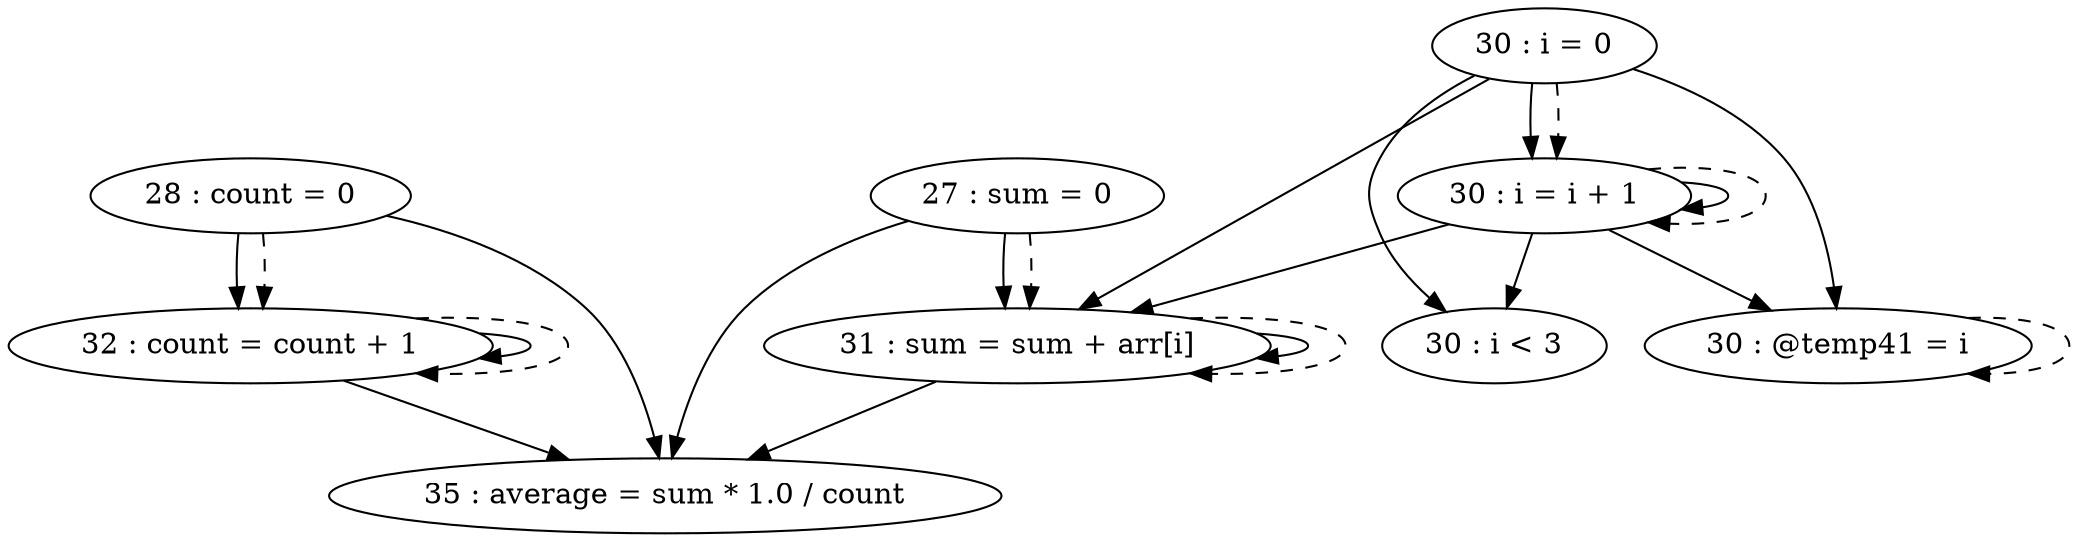 digraph G {
"27 : sum = 0"
"27 : sum = 0" -> "31 : sum = sum + arr[i]"
"27 : sum = 0" -> "35 : average = sum * 1.0 / count"
"27 : sum = 0" -> "31 : sum = sum + arr[i]" [style=dashed]
"28 : count = 0"
"28 : count = 0" -> "32 : count = count + 1"
"28 : count = 0" -> "35 : average = sum * 1.0 / count"
"28 : count = 0" -> "32 : count = count + 1" [style=dashed]
"30 : i = 0"
"30 : i = 0" -> "30 : i = i + 1"
"30 : i = 0" -> "31 : sum = sum + arr[i]"
"30 : i = 0" -> "30 : i < 3"
"30 : i = 0" -> "30 : @temp41 = i"
"30 : i = 0" -> "30 : i = i + 1" [style=dashed]
"30 : i < 3"
"31 : sum = sum + arr[i]"
"31 : sum = sum + arr[i]" -> "31 : sum = sum + arr[i]"
"31 : sum = sum + arr[i]" -> "35 : average = sum * 1.0 / count"
"31 : sum = sum + arr[i]" -> "31 : sum = sum + arr[i]" [style=dashed]
"32 : count = count + 1"
"32 : count = count + 1" -> "32 : count = count + 1"
"32 : count = count + 1" -> "35 : average = sum * 1.0 / count"
"32 : count = count + 1" -> "32 : count = count + 1" [style=dashed]
"30 : @temp41 = i"
"30 : @temp41 = i" -> "30 : @temp41 = i" [style=dashed]
"30 : i = i + 1"
"30 : i = i + 1" -> "30 : i = i + 1"
"30 : i = i + 1" -> "31 : sum = sum + arr[i]"
"30 : i = i + 1" -> "30 : i < 3"
"30 : i = i + 1" -> "30 : @temp41 = i"
"30 : i = i + 1" -> "30 : i = i + 1" [style=dashed]
"35 : average = sum * 1.0 / count"
}
